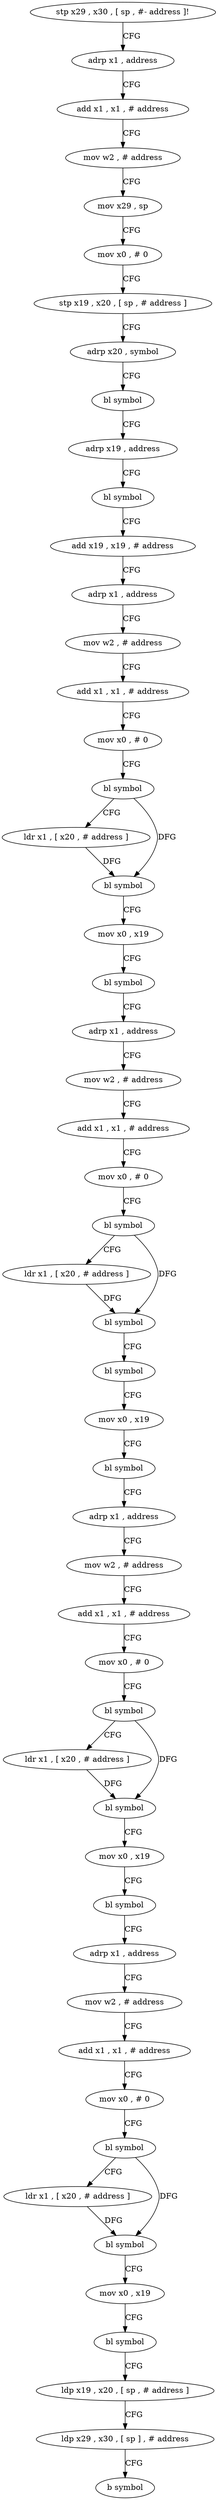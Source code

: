 digraph "func" {
"4217304" [label = "stp x29 , x30 , [ sp , #- address ]!" ]
"4217308" [label = "adrp x1 , address" ]
"4217312" [label = "add x1 , x1 , # address" ]
"4217316" [label = "mov w2 , # address" ]
"4217320" [label = "mov x29 , sp" ]
"4217324" [label = "mov x0 , # 0" ]
"4217328" [label = "stp x19 , x20 , [ sp , # address ]" ]
"4217332" [label = "adrp x20 , symbol" ]
"4217336" [label = "bl symbol" ]
"4217340" [label = "adrp x19 , address" ]
"4217344" [label = "bl symbol" ]
"4217348" [label = "add x19 , x19 , # address" ]
"4217352" [label = "adrp x1 , address" ]
"4217356" [label = "mov w2 , # address" ]
"4217360" [label = "add x1 , x1 , # address" ]
"4217364" [label = "mov x0 , # 0" ]
"4217368" [label = "bl symbol" ]
"4217372" [label = "ldr x1 , [ x20 , # address ]" ]
"4217376" [label = "bl symbol" ]
"4217380" [label = "mov x0 , x19" ]
"4217384" [label = "bl symbol" ]
"4217388" [label = "adrp x1 , address" ]
"4217392" [label = "mov w2 , # address" ]
"4217396" [label = "add x1 , x1 , # address" ]
"4217400" [label = "mov x0 , # 0" ]
"4217404" [label = "bl symbol" ]
"4217408" [label = "ldr x1 , [ x20 , # address ]" ]
"4217412" [label = "bl symbol" ]
"4217416" [label = "bl symbol" ]
"4217420" [label = "mov x0 , x19" ]
"4217424" [label = "bl symbol" ]
"4217428" [label = "adrp x1 , address" ]
"4217432" [label = "mov w2 , # address" ]
"4217436" [label = "add x1 , x1 , # address" ]
"4217440" [label = "mov x0 , # 0" ]
"4217444" [label = "bl symbol" ]
"4217448" [label = "ldr x1 , [ x20 , # address ]" ]
"4217452" [label = "bl symbol" ]
"4217456" [label = "mov x0 , x19" ]
"4217460" [label = "bl symbol" ]
"4217464" [label = "adrp x1 , address" ]
"4217468" [label = "mov w2 , # address" ]
"4217472" [label = "add x1 , x1 , # address" ]
"4217476" [label = "mov x0 , # 0" ]
"4217480" [label = "bl symbol" ]
"4217484" [label = "ldr x1 , [ x20 , # address ]" ]
"4217488" [label = "bl symbol" ]
"4217492" [label = "mov x0 , x19" ]
"4217496" [label = "bl symbol" ]
"4217500" [label = "ldp x19 , x20 , [ sp , # address ]" ]
"4217504" [label = "ldp x29 , x30 , [ sp ] , # address" ]
"4217508" [label = "b symbol" ]
"4217304" -> "4217308" [ label = "CFG" ]
"4217308" -> "4217312" [ label = "CFG" ]
"4217312" -> "4217316" [ label = "CFG" ]
"4217316" -> "4217320" [ label = "CFG" ]
"4217320" -> "4217324" [ label = "CFG" ]
"4217324" -> "4217328" [ label = "CFG" ]
"4217328" -> "4217332" [ label = "CFG" ]
"4217332" -> "4217336" [ label = "CFG" ]
"4217336" -> "4217340" [ label = "CFG" ]
"4217340" -> "4217344" [ label = "CFG" ]
"4217344" -> "4217348" [ label = "CFG" ]
"4217348" -> "4217352" [ label = "CFG" ]
"4217352" -> "4217356" [ label = "CFG" ]
"4217356" -> "4217360" [ label = "CFG" ]
"4217360" -> "4217364" [ label = "CFG" ]
"4217364" -> "4217368" [ label = "CFG" ]
"4217368" -> "4217372" [ label = "CFG" ]
"4217368" -> "4217376" [ label = "DFG" ]
"4217372" -> "4217376" [ label = "DFG" ]
"4217376" -> "4217380" [ label = "CFG" ]
"4217380" -> "4217384" [ label = "CFG" ]
"4217384" -> "4217388" [ label = "CFG" ]
"4217388" -> "4217392" [ label = "CFG" ]
"4217392" -> "4217396" [ label = "CFG" ]
"4217396" -> "4217400" [ label = "CFG" ]
"4217400" -> "4217404" [ label = "CFG" ]
"4217404" -> "4217408" [ label = "CFG" ]
"4217404" -> "4217412" [ label = "DFG" ]
"4217408" -> "4217412" [ label = "DFG" ]
"4217412" -> "4217416" [ label = "CFG" ]
"4217416" -> "4217420" [ label = "CFG" ]
"4217420" -> "4217424" [ label = "CFG" ]
"4217424" -> "4217428" [ label = "CFG" ]
"4217428" -> "4217432" [ label = "CFG" ]
"4217432" -> "4217436" [ label = "CFG" ]
"4217436" -> "4217440" [ label = "CFG" ]
"4217440" -> "4217444" [ label = "CFG" ]
"4217444" -> "4217448" [ label = "CFG" ]
"4217444" -> "4217452" [ label = "DFG" ]
"4217448" -> "4217452" [ label = "DFG" ]
"4217452" -> "4217456" [ label = "CFG" ]
"4217456" -> "4217460" [ label = "CFG" ]
"4217460" -> "4217464" [ label = "CFG" ]
"4217464" -> "4217468" [ label = "CFG" ]
"4217468" -> "4217472" [ label = "CFG" ]
"4217472" -> "4217476" [ label = "CFG" ]
"4217476" -> "4217480" [ label = "CFG" ]
"4217480" -> "4217484" [ label = "CFG" ]
"4217480" -> "4217488" [ label = "DFG" ]
"4217484" -> "4217488" [ label = "DFG" ]
"4217488" -> "4217492" [ label = "CFG" ]
"4217492" -> "4217496" [ label = "CFG" ]
"4217496" -> "4217500" [ label = "CFG" ]
"4217500" -> "4217504" [ label = "CFG" ]
"4217504" -> "4217508" [ label = "CFG" ]
}
